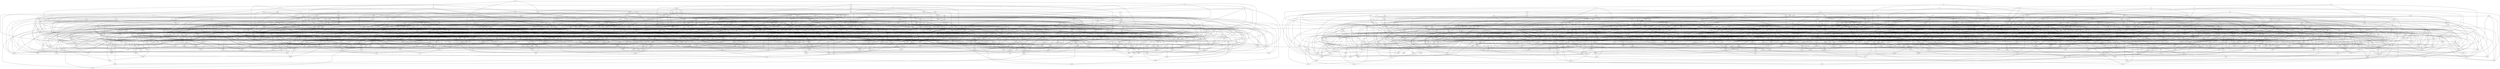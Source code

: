 graph G {
    0 -- 1
    0 -- 2
    3 -- 4
    5 -- 6
    5 -- 7
    5 -- 8
    5 -- 9
    10 -- 11
    10 -- 12
    10 -- 13
    14 -- 15
    14 -- 16
    14 -- 17
    18 -- 19
    18 -- 20
    18 -- 21
    22 -- 23
    11 -- 24
    11 -- 25
    26 -- 27
    26 -- 28
    26 -- 29
    30 -- 31
    30 -- 32
    30 -- 33
    30 -- 34
    35 -- 36
    37 -- 38
    37 -- 39
    37 -- 40
    41 -- 42
    43 -- 44
    43 -- 45
    43 -- 46
    43 -- 47
    43 -- 48
    49 -- 50
    49 -- 51
    49 -- 52
    53 -- 54
    53 -- 55
    53 -- 56
    57 -- 58
    57 -- 59
    57 -- 60
    61 -- 62
    61 -- 63
    64 -- 65
    64 -- 66
    64 -- 67
    64 -- 68
    64 -- 69
    64 -- 70
    71 -- 72
    71 -- 73
    71 -- 74
    75 -- 76
    75 -- 77
    78 -- 79
    78 -- 80
    78 -- 81
    78 -- 82
    83 -- 84
    83 -- 85
    83 -- 86
    87 -- 88
    87 -- 89
    87 -- 90
    40 -- 91
    19 -- 40
    40 -- 92
    93 -- 94
    93 -- 95
    93 -- 96
    97 -- 98
    99 -- 100
    101 -- 102
    101 -- 103
    58 -- 101
    101 -- 104
    101 -- 105
    101 -- 106
    101 -- 107
    108 -- 109
    108 -- 110
    108 -- 111
    108 -- 112
    113 -- 114
    113 -- 115
    113 -- 116
    113 -- 117
    113 -- 118
    0 -- 113
    119 -- 120
    119 -- 121
    119 -- 122
    119 -- 123
    124 -- 125
    20 -- 39
    20 -- 126
    127 -- 128
    111 -- 129
    130 -- 131
    130 -- 132
    130 -- 133
    134 -- 135
    134 -- 136
    134 -- 137
    138 -- 139
    138 -- 140
    141 -- 142
    141 -- 143
    141 -- 144
    141 -- 145
    141 -- 146
    110 -- 147
    110 -- 148
    110 -- 149
    110 -- 150
    110 -- 151
    110 -- 152
    110 -- 153
    154 -- 155
    154 -- 156
    157 -- 158
    157 -- 159
    157 -- 160
    161 -- 162
    161 -- 163
    164 -- 165
    164 -- 166
    167 -- 168
    167 -- 169
    170 -- 171
    170 -- 172
    170 -- 173
    65 -- 174
    174 -- 175
    174 -- 176
    177 -- 178
    177 -- 179
    177 -- 180
    181 -- 182
    181 -- 183
    184 -- 185
    184 -- 186
    184 -- 187
    184 -- 188
    184 -- 189
    190 -- 191
    190 -- 192
    190 -- 193
    190 -- 194
    116 -- 195
    195 -- 196
    25 -- 195
    45 -- 195
    195 -- 197
    198 -- 199
    198 -- 200
    198 -- 201
    198 -- 202
    198 -- 203
    204 -- 205
    204 -- 206
    180 -- 204
    105 -- 207
    208 -- 209
    208 -- 210
    208 -- 211
    38 -- 212
    212 -- 213
    212 -- 214
    212 -- 215
    216 -- 217
    216 -- 218
    216 -- 219
    220 -- 221
    220 -- 222
    223 -- 224
    223 -- 225
    223 -- 226
    223 -- 227
    131 -- 228
    228 -- 229
    230 -- 231
    230 -- 232
    230 -- 233
    230 -- 234
    235 -- 236
    19 -- 235
    235 -- 237
    235 -- 238
    239 -- 240
    239 -- 241
    239 -- 242
    239 -- 243
    244 -- 245
    27 -- 246
    20 -- 27
    27 -- 247
    27 -- 248
    249 -- 250
    249 -- 251
    249 -- 252
    249 -- 253
    21 -- 254
    254 -- 255
    254 -- 256
    254 -- 257
    258 -- 259
    260 -- 261
    260 -- 262
    263 -- 264
    225 -- 263
    263 -- 265
    266 -- 267
    268 -- 269
    268 -- 270
    268 -- 271
    268 -- 272
    273 -- 274
    275 -- 276
    275 -- 277
    275 -- 278
    130 -- 279
    279 -- 280
    49 -- 279
    279 -- 281
    110 -- 279
    282 -- 283
    282 -- 284
    160 -- 282
    272 -- 285
    57 -- 272
    286 -- 287
    286 -- 288
    286 -- 289
    290 -- 291
    290 -- 292
    290 -- 293
    290 -- 294
    180 -- 295
    296 -- 297
    80 -- 296
    298 -- 299
    298 -- 300
    215 -- 301
    301 -- 302
    303 -- 304
    303 -- 305
    105 -- 303
    303 -- 306
    307 -- 308
    186 -- 307
    73 -- 309
    309 -- 310
    309 -- 311
    205 -- 309
    312 -- 313
    312 -- 314
    312 -- 315
    312 -- 316
    317 -- 318
    317 -- 319
    317 -- 320
    321 -- 322
    321 -- 323
    321 -- 324
    23 -- 325
    29 -- 325
    325 -- 326
    325 -- 327
    328 -- 329
    240 -- 328
    328 -- 330
    328 -- 331
    234 -- 332
    332 -- 333
    332 -- 334
    332 -- 335
    163 -- 336
    336 -- 337
    208 -- 336
    338 -- 339
    27 -- 338
    338 -- 340
    338 -- 341
    342 -- 343
    342 -- 344
    342 -- 345
    342 -- 346
    79 -- 347
    347 -- 348
    347 -- 349
    347 -- 350
    351 -- 352
    172 -- 351
    353 -- 354
    353 -- 355
    356 -- 357
    356 -- 358
    356 -- 359
    356 -- 360
    187 -- 361
    187 -- 362
    363 -- 364
    242 -- 363
    365 -- 366
    326 -- 367
    326 -- 368
    326 -- 369
    326 -- 370
    326 -- 371
    218 -- 372
    372 -- 373
    372 -- 374
    372 -- 375
    376 -- 377
    376 -- 378
    379 -- 380
    379 -- 381
    379 -- 382
    383 -- 384
    0 -- 383
    383 -- 385
    386 -- 387
    267 -- 386
    1 -- 388
    388 -- 389
    173 -- 390
    390 -- 391
    390 -- 392
    393 -- 394
    393 -- 395
    396 -- 397
    396 -- 398
    396 -- 399
    72 -- 400
    72 -- 401
    72 -- 402
    399 -- 403
    403 -- 404
    403 -- 405
    406 -- 407
    408 -- 409
    408 -- 410
    408 -- 411
    408 -- 412
    26 -- 413
    413 -- 414
    401 -- 413
    415 -- 416
    415 -- 417
    415 -- 418
    415 -- 419
    420 -- 421
    420 -- 422
    423 -- 424
    425 -- 426
    425 -- 427
    351 -- 428
    428 -- 429
    428 -- 430
    428 -- 431
    138 -- 428
    116 -- 432
    385 -- 433
    424 -- 434
    434 -- 435
    396 -- 434
    434 -- 436
    164 -- 434
    437 -- 438
    437 -- 439
    437 -- 440
    437 -- 441
    236 -- 442
    23 -- 442
    368 -- 443
    444 -- 445
    362 -- 446
    447 -- 448
    447 -- 449
    32 -- 447
    252 -- 447
    360 -- 450
    23 -- 360
    360 -- 451
    452 -- 453
    452 -- 454
    162 -- 452
    452 -- 455
    152 -- 456
    456 -- 457
    456 -- 458
    456 -- 459
    456 -- 460
    456 -- 461
    270 -- 462
    463 -- 464
    463 -- 465
    286 -- 463
    87 -- 463
    463 -- 466
    463 -- 467
    465 -- 468
    465 -- 469
    465 -- 470
    294 -- 471
    471 -- 472
    471 -- 473
    471 -- 474
    475 -- 476
    477 -- 478
    479 -- 480
    60 -- 479
    479 -- 481
    482 -- 483
    484 -- 485
    484 -- 486
    484 -- 487
    484 -- 488
    39 -- 489
    489 -- 490
    125 -- 489
    491 -- 492
    491 -- 493
    491 -- 494
    145 -- 491
    491 -- 495
    496 -- 497
    191 -- 496
    496 -- 498
    496 -- 499
    440 -- 500
    440 -- 501
    440 -- 502
    503 -- 504
    503 -- 505
    483 -- 503
    503 -- 506
    36 -- 507
    291 -- 507
    507 -- 508
    509 -- 510
    165 -- 509
    473 -- 509
    509 -- 511
    304 -- 509
    512 -- 513
    512 -- 514
    512 -- 515
    512 -- 516
    517 -- 518
    517 -- 519
    517 -- 520
    517 -- 521
    11 -- 522
    522 -- 523
    524 -- 525
    524 -- 526
    524 -- 527
    528 -- 529
    528 -- 530
    382 -- 528
    528 -- 531
    229 -- 532
    532 -- 533
    62 -- 532
    532 -- 534
    12 -- 535
    459 -- 536
    536 -- 537
    536 -- 538
    371 -- 539
    170 -- 539
    539 -- 540
    539 -- 541
    542 -- 543
    542 -- 544
    126 -- 545
    546 -- 547
    357 -- 366
    357 -- 412
    357 -- 548
    549 -- 550
    157 -- 549
    549 -- 551
    549 -- 552
    553 -- 554
    553 -- 555
    553 -- 556
    327 -- 557
    557 -- 558
    557 -- 559
    126 -- 557
    219 -- 560
    389 -- 561
    395 -- 562
    298 -- 563
    563 -- 564
    293 -- 563
    146 -- 563
    565 -- 566
    565 -- 567
    162 -- 565
    568 -- 569
    568 -- 570
    92 -- 568
    344 -- 568
    394 -- 571
    571 -- 572
    314 -- 571
    571 -- 573
    574 -- 575
    469 -- 574
    574 -- 576
    574 -- 577
    367 -- 402
    402 -- 578
    402 -- 579
    457 -- 470
    457 -- 580
    148 -- 581
    324 -- 581
    581 -- 582
    583 -- 584
    362 -- 583
    585 -- 586
    495 -- 587
    75 -- 588
    588 -- 589
    264 -- 588
    217 -- 588
    285 -- 588
    590 -- 591
    207 -- 590
    122 -- 590
    592 -- 593
    594 -- 595
    540 -- 594
    310 -- 594
    127 -- 594
    594 -- 596
    194 -- 597
    597 -- 598
    427 -- 597
    597 -- 599
    467 -- 600
    458 -- 467
    467 -- 493
    467 -- 601
    602 -- 603
    358 -- 604
    604 -- 605
    426 -- 606
    606 -- 607
    126 -- 608
    608 -- 609
    381 -- 608
    610 -- 611
    444 -- 610
    449 -- 610
    610 -- 612
    79 -- 613
    79 -- 614
    299 -- 422
    299 -- 615
    122 -- 616
    217 -- 616
    159 -- 426
    46 -- 617
    617 -- 618
    617 -- 619
    421 -- 617
    617 -- 620
    621 -- 622
    621 -- 623
    621 -- 624
    621 -- 625
    19 -- 626
    615 -- 627
    627 -- 628
    627 -- 629
    398 -- 630
    398 -- 631
    398 -- 459
    189 -- 398
    632 -- 633
    543 -- 634
    12 -- 635
    635 -- 636
    635 -- 637
    635 -- 638
    639 -- 640
    639 -- 641
    639 -- 642
    639 -- 643
    639 -- 644
    266 -- 645
    623 -- 645
    645 -- 646
    645 -- 647
    648 -- 649
    581 -- 648
    648 -- 650
    131 -- 575
    575 -- 651
    652 -- 653
    435 -- 652
    289 -- 652
    90 -- 652
    652 -- 654
    655 -- 656
    655 -- 657
    7 -- 655
    655 -- 658
    655 -- 659
    660 -- 661
    660 -- 662
    663 -- 664
    663 -- 665
    33 -- 663
    663 -- 666
    663 -- 667
    668 -- 669
    668 -- 670
    671 -- 672
    483 -- 673
    673 -- 674
    576 -- 675
    675 -- 676
    675 -- 677
    675 -- 678
    679 -- 680
    681 -- 682
    244 -- 683
    683 -- 684
    150 -- 683
    224 -- 683
    448 -- 685
    685 -- 686
    256 -- 685
    551 -- 611
    86 -- 611
    687 -- 688
    687 -- 689
    687 -- 690
    300 -- 687
    691 -- 692
    246 -- 691
    693 -- 694
    693 -- 695
    693 -- 696
    54 -- 693
    697 -- 698
    697 -- 699
    697 -- 700
    697 -- 701
    697 -- 702
    276 -- 703
    276 -- 704
    65 -- 705
    706 -- 707
    708 -- 709
    544 -- 708
    708 -- 710
    502 -- 708
    166 -- 711
    711 -- 712
    659 -- 713
    193 -- 714
    193 -- 715
    643 -- 716
    643 -- 717
    643 -- 718
    126 -- 719
    139 -- 719
    334 -- 720
    299 -- 720
    720 -- 721
    48 -- 720
    720 -- 722
    723 -- 724
    723 -- 725
    532 -- 723
    88 -- 723
    726 -- 727
    426 -- 726
    253 -- 726
    726 -- 728
    546 -- 650
    650 -- 729
    109 -- 730
    97 -- 109
    109 -- 731
    586 -- 732
    733 -- 734
    692 -- 733
    343 -- 735
    22 -- 343
    343 -- 499
    343 -- 518
    58 -- 243
    58 -- 736
    58 -- 737
    738 -- 739
    399 -- 740
    424 -- 741
    364 -- 742
    743 -- 744
    743 -- 745
    746 -- 747
    746 -- 748
    746 -- 749
    257 -- 746
    746 -- 750
    354 -- 746
    368 -- 746
    751 -- 752
    751 -- 753
    751 -- 754
    417 -- 751
    751 -- 755
    756 -- 757
    756 -- 758
    756 -- 759
    756 -- 760
    624 -- 761
    354 -- 762
    378 -- 762
    762 -- 763
    762 -- 764
    765 -- 766
    765 -- 767
    765 -- 768
    765 -- 769
    770 -- 771
    63 -- 770
    754 -- 772
    772 -- 773
    495 -- 772
    774 -- 775
    353 -- 774
    774 -- 776
    777 -- 778
    777 -- 779
    629 -- 777
    404 -- 780
    781 -- 782
    658 -- 781
    544 -- 781
    572 -- 781
    641 -- 783
    783 -- 784
    783 -- 785
    783 -- 786
    218 -- 787
    38 -- 788
    180 -- 788
    788 -- 789
    633 -- 788
    149 -- 620
    718 -- 720
    333 -- 718
    718 -- 790
    391 -- 680
    391 -- 791
    755 -- 792
    271 -- 792
    793 -- 794
    649 -- 795
    796 -- 797
    47 -- 796
    796 -- 798
    796 -- 799
    3 -- 800
    736 -- 801
    419 -- 793
    419 -- 561
    100 -- 419
    419 -- 752
    399 -- 794
    802 -- 803
    773 -- 802
    802 -- 804
    802 -- 805
    806 -- 807
    446 -- 806
    806 -- 808
    688 -- 806
    734 -- 809
    789 -- 809
    380 -- 809
    809 -- 810
    811 -- 812
    283 -- 811
    449 -- 811
    201 -- 811
    291 -- 813
    291 -- 814
    815 -- 816
    728 -- 815
    815 -- 817
    733 -- 815
    374 -- 797
    374 -- 818
    374 -- 805
    374 -- 819
    820 -- 821
    820 -- 822
    160 -- 823
    823 -- 824
    823 -- 825
    9 -- 823
    584 -- 826
    827 -- 828
    520 -- 827
    236 -- 827
    554 -- 829
    829 -- 830
    829 -- 831
    631 -- 676
    169 -- 631
    832 -- 833
    832 -- 834
    832 -- 835
    95 -- 669
    669 -- 836
    455 -- 837
    837 -- 838
    837 -- 839
    90 -- 840
    841 -- 842
    841 -- 843
    42 -- 841
    841 -- 844
    841 -- 845
    313 -- 846
    313 -- 425
    301 -- 847
    847 -- 848
    847 -- 849
    850 -- 851
    407 -- 850
    850 -- 852
    243 -- 584
    421 -- 853
    281 -- 421
    854 -- 855
    147 -- 854
    854 -- 856
    715 -- 857
    715 -- 858
    127 -- 715
    715 -- 859
    518 -- 860
    462 -- 861
    861 -- 862
    677 -- 861
    861 -- 863
    248 -- 864
    680 -- 864
    862 -- 865
    838 -- 865
    494 -- 865
    865 -- 866
    580 -- 867
    576 -- 867
    225 -- 867
    867 -- 868
    869 -- 870
    869 -- 871
    869 -- 872
    469 -- 869
    55 -- 873
    874 -- 875
    395 -- 874
    193 -- 876
    876 -- 877
    521 -- 876
    827 -- 876
    242 -- 878
    801 -- 878
    803 -- 878
    148 -- 878
    111 -- 879
    879 -- 880
    854 -- 879
    381 -- 702
    502 -- 881
    810 -- 881
    320 -- 882
    320 -- 562
    883 -- 884
    875 -- 883
    883 -- 885
    313 -- 886
    221 -- 886
    886 -- 887
    149 -- 505
    505 -- 888
    690 -- 889
    889 -- 890
    100 -- 567
    107 -- 891
    107 -- 274
    107 -- 642
    477 -- 490
    490 -- 882
    892 -- 893
    892 -- 894
    84 -- 892
    173 -- 895
    895 -- 896
    586 -- 895
    543 -- 897
    898 -- 899
    761 -- 900
    900 -- 901
    900 -- 902
    903 -- 904
    769 -- 903
    400 -- 903
    286 -- 905
    269 -- 905
    905 -- 906
    460 -- 905
    444 -- 907
    908 -- 909
    908 -- 910
    478 -- 908
    908 -- 911
    908 -- 912
    625 -- 913
    782 -- 913
    395 -- 913
    620 -- 914
    49 -- 914
    511 -- 914
    218 -- 914
    807 -- 915
    807 -- 916
    743 -- 807
    779 -- 807
    870 -- 917
    10 -- 917
    50 -- 917
    918 -- 919
    501 -- 918
    65 -- 920
    920 -- 921
    920 -- 922
    172 -- 409
    390 -- 409
    409 -- 923
    409 -- 851
    585 -- 924
    897 -- 924
    925 -- 926
    74 -- 925
    16 -- 901
    33 -- 927
    33 -- 829
    33 -- 202
    33 -- 670
    928 -- 929
    577 -- 928
    510 -- 928
    103 -- 928
    48 -- 458
    244 -- 930
    930 -- 931
    280 -- 930
    932 -- 933
    72 -- 932
    932 -- 934
    431 -- 932
    935 -- 936
    935 -- 937
    389 -- 935
    403 -- 935
    51 -- 938
    938 -- 939
    938 -- 940
    280 -- 938
    61 -- 941
    941 -- 942
    169 -- 941
    584 -- 941
    943 -- 944
    52 -- 943
    943 -- 945
    323 -- 943
    373 -- 946
    246 -- 257
    947 -- 948
    947 -- 949
    401 -- 950
    846 -- 950
    950 -- 951
    950 -- 952
    421 -- 805
    561 -- 805
    400 -- 659
    414 -- 442
    359 -- 414
    202 -- 414
    724 -- 758
    758 -- 898
    485 -- 953
    454 -- 485
    485 -- 954
    410 -- 877
    394 -- 410
    410 -- 608
    366 -- 596
    179 -- 596
    596 -- 740
    955 -- 956
    102 -- 955
    538 -- 955
    955 -- 957
    207 -- 305
    305 -- 784
    305 -- 522
    305 -- 566
    102 -- 305
    628 -- 862
    958 -- 959
    99 -- 960
    946 -- 960
    285 -- 960
    60 -- 960
    961 -- 962
    270 -- 961
    384 -- 961
    404 -- 961
    477 -- 764
    22 -- 764
    764 -- 963
    194 -- 662
    791 -- 964
    607 -- 791
    964 -- 965
    15 -- 965
    965 -- 966
    83 -- 965
    8 -- 965
    354 -- 967
    962 -- 968
    840 -- 962
    575 -- 962
    813 -- 969
    397 -- 970
    397 -- 971
    397 -- 784
    82 -- 397
    174 -- 397
    477 -- 972
    972 -- 973
    625 -- 972
    367 -- 497
    497 -- 634
    497 -- 974
    529 -- 975
    529 -- 860
    529 -- 976
    810 -- 977
    406 -- 977
    977 -- 978
    664 -- 977
    541 -- 977
    489 -- 977
    979 -- 980
    572 -- 979
    981 -- 982
    981 -- 983
    602 -- 981
    640 -- 898
    405 -- 729
    405 -- 954
    632 -- 984
    392 -- 984
    984 -- 985
    852 -- 984
    407 -- 984
    672 -- 889
    180 -- 986
    604 -- 986
    256 -- 986
    986 -- 987
    926 -- 988
    661 -- 926
    901 -- 989
    927 -- 989
    502 -- 989
    208 -- 990
    673 -- 990
    300 -- 990
    229 -- 990
    67 -- 991
    67 -- 166
    237 -- 429
    237 -- 319
    540 -- 992
    253 -- 540
    605 -- 993
    513 -- 994
    739 -- 994
    129 -- 526
    200 -- 995
    92 -- 995
    701 -- 995
    654 -- 722
    654 -- 996
    654 -- 868
    842 -- 997
    160 -- 998
    592 -- 998
    926 -- 998
    998 -- 999
    898 -- 1000
    98 -- 1000
    261 -- 1000
    348 -- 1000
    416 -- 1000
    638 -- 799
    799 -- 1001
    218 -- 799
    799 -- 1002
    967 -- 1003
    134 -- 1003
    1003 -- 1004
    781 -- 1003
    13 -- 567
    310 -- 800
    310 -- 1005
    9 -- 266
    9 -- 376
    42 -- 1006
    274 -- 1006
    593 -- 607
    515 -- 814
    814 -- 1007
    778 -- 814
    297 -- 1008
    627 -- 1008
    872 -- 1008
    1008 -- 1009
    82 -- 1008
    1010 -- 1011
    71 -- 1010
    138 -- 1010
    882 -- 1010
    60 -- 921
    60 -- 1012
    260 -- 1013
    77 -- 1013
    899 -- 1013
    752 -- 1013
    890 -- 1014
    283 -- 529
    283 -- 552
    283 -- 695
    392 -- 551
    175 -- 797
    175 -- 259
    1015 -- 1016
    680 -- 1015
    626 -- 1015
    158 -- 1017
    1017 -- 1018
    1017 -- 1019
    595 -- 1020
    554 -- 1020
    1020 -- 1021
    331 -- 1022
    248 -- 851
    851 -- 1023
    329 -- 1024
    225 -- 1024
    853 -- 1024
    468 -- 1024
    654 -- 1024
    1025 -- 1026
    1025 -- 1027
    600 -- 1025
    333 -- 1025
    1028 -- 1029
    1004 -- 1028
    93 -- 1028
    1030 -- 1031
    275 -- 1030
    1030 -- 1032
    913 -- 1030
    431 -- 1030
    1033 -- 1034
    212 -- 1033
    925 -- 1033
    163 -- 1035
    1014 -- 1035
    1036 -- 1037
    1036 -- 1038
    167 -- 1036
    95 -- 633
    213 -- 426
    213 -- 918
    1039 -- 1040
    1036 -- 1039
    1039 -- 1041
    12 -- 1039
    559 -- 975
    559 -- 662
    603 -- 923
    670 -- 923
    80 -- 890
    1042 -- 1043
    683 -- 1042
    45 -- 1042
    627 -- 1042
    319 -- 578
    284 -- 1044
    504 -- 1045
    259 -- 1045
    348 -- 1045
    511 -- 533
    511 -- 1046
    271 -- 929
    142 -- 232
    232 -- 270
    539 -- 1047
    406 -- 1047
    903 -- 1047
    206 -- 1047
    187 -- 188
    188 -- 620
    188 -- 1048
    602 -- 1049
    979 -- 1049
    314 -- 1049
    1049 -- 1050
    1049 -- 1051
    761 -- 1049
    1052 -- 1053
    1052 -- 1054
    1052 -- 1055
    1052 -- 1056
    1057 -- 1058
    771 -- 1057
    308 -- 724
    29 -- 450
    450 -- 585
    1059 -- 1060
    248 -- 1059
    318 -- 1059
    1 -- 1046
    931 -- 1046
    1046 -- 1053
    382 -- 1061
    123 -- 416
    388 -- 416
    205 -- 1062
    1062 -- 1063
    1064 -- 1065
    713 -- 1064
    54 -- 1064
    779 -- 906
    1066 -- 1067
    996 -- 1066
    600 -- 1066
    150 -- 736
    617 -- 1068
    589 -- 1068
    1068 -- 1069
    219 -- 1068
    399 -- 1068
    578 -- 732
    220 -- 1070
    1070 -- 1071
    1070 -- 1072
    96 -- 1070
    1070 -- 1073
    882 -- 1070
    272 -- 1074
    209 -- 1074
    671 -- 1074
    1074 -- 1075
    630 -- 1076
    838 -- 1076
    1076 -- 1077
    1076 -- 1078
    1079 -- 1080
    1069 -- 1079
    1081 -- 1082
    389 -- 1081
    60 -- 1081
    904 -- 1083
    904 -- 1084
    904 -- 1085
    904 -- 907
    904 -- 1086
    155 -- 598
    441 -- 598
    598 -- 1087
    829 -- 1088
    1071 -- 1088
    206 -- 1088
    1088 -- 1089
    214 -- 666
    438 -- 666
    393 -- 750
    750 -- 902
    750 -- 1090
    750 -- 1091
    288 -- 1092
    335 -- 1092
    1092 -- 1093
    1092 -- 1094
    488 -- 1092
    1092 -- 1095
    1092 -- 1096
    205 -- 448
    1079 -- 1097
    148 -- 1097
    1054 -- 1056
    1056 -- 1098
    1096 -- 1099
    1096 -- 1100
    357 -- 1101
    498 -- 1101
    1101 -- 1102
    136 -- 1101
    763 -- 846
    500 -- 692
    500 -- 875
    500 -- 1103
    500 -- 558
    176 -- 1100
    176 -- 845
    529 -- 1104
    1104 -- 1105
    177 -- 1104
    6 -- 1106
    1107 -- 1108
    769 -- 1107
    1044 -- 1107
    1109 -- 1110
    1109 -- 1111
    316 -- 1109
    1109 -- 1112
    1113 -- 1114
    766 -- 1113
    83 -- 203
    203 -- 874
    222 -- 1018
    337 -- 1115
    337 -- 717
    337 -- 1116
    840 -- 937
    241 -- 937
    937 -- 1117
    21 -- 1118
    816 -- 1118
    283 -- 1118
    135 -- 1118
    1088 -- 1118
    257 -- 346
    85 -- 346
    140 -- 346
    346 -- 1062
    988 -- 1071
    691 -- 1071
    735 -- 1119
    887 -- 1119
    1119 -- 1120
    896 -- 934
    934 -- 1121
    655 -- 934
    311 -- 934
    883 -- 1122
    171 -- 1122
    266 -- 431
    384 -- 534
    640 -- 954
    526 -- 1123
    741 -- 1123
    1123 -- 1124
    1123 -- 1125
    963 -- 1126
    1126 -- 1127
    543 -- 1126
    248 -- 1126
    780 -- 1048
    942 -- 1048
    217 -- 1048
    140 -- 585
    140 -- 768
    1128 -- 1129
    678 -- 1128
    1128 -- 1130
    1131 -- 1132
    1131 -- 1133
    430 -- 1131
    1131 -- 1134
    145 -- 1135
    145 -- 373
    183 -- 670
    58 -- 1136
    591 -- 1136
    1136 -- 1137
    143 -- 1136
    835 -- 1137
    948 -- 1138
    139 -- 1138
    1138 -- 1139
    267 -- 1140
    22 -- 1140
    899 -- 1141
    364 -- 1141
    1093 -- 1141
    1141 -- 1142
    470 -- 1143
    84 -- 1016
    92 -- 1144
    181 -- 1144
    1108 -- 1144
    739 -- 1145
    579 -- 1146
    438 -- 1146
    96 -- 1146
    1119 -- 1146
    1146 -- 1147
    462 -- 487
    487 -- 814
    487 -- 688
    482 -- 953
    1148 -- 1149
    495 -- 1148
    89 -- 1148
    308 -- 1150
    1150 -- 1151
    375 -- 1150
    1150 -- 1152
    104 -- 1150
    217 -- 1150
    200 -- 1153
    1153 -- 1154
    154 -- 933
    619 -- 1155
    446 -- 1155
    432 -- 1155
    1155 -- 1156
    224 -- 1155
    506 -- 706
    506 -- 1038
    506 -- 1157
    506 -- 616
    270 -- 1145
    270 -- 797
    582 -- 803
    582 -- 1158
    530 -- 622
    530 -- 1159
    530 -- 719
    530 -- 569
    250 -- 978
    250 -- 605
    250 -- 544
    250 -- 1160
    1161 -- 1162
    778 -- 1161
    1161 -- 1163
    838 -- 1164
    741 -- 1164
    842 -- 1164
    937 -- 1164
    264 -- 1117
    836 -- 1165
    37 -- 1165
    1029 -- 1165
    379 -- 1165
    178 -- 1127
    921 -- 1166
    188 -- 911
    399 -- 911
    42 -- 911
    911 -- 1167
    1124 -- 1168
    1168 -- 1169
    1151 -- 1168
    1168 -- 1170
    139 -- 647
    139 -- 366
    139 -- 1171
    976 -- 1172
    1009 -- 1173
    524 -- 1009
    1009 -- 1174
    910 -- 1009
    51 -- 1175
    201 -- 1176
    201 -- 1177
    335 -- 871
    871 -- 1100
    202 -- 1105
    656 -- 1105
    896 -- 1105
    1099 -- 1178
    203 -- 1179
    53 -- 1179
    402 -- 1179
    1179 -- 1180
    258 -- 1181
    560 -- 1181
    486 -- 820
    475 -- 486
    486 -- 1182
    703 -- 1183
    983 -- 1183
    982 -- 1183
    441 -- 1183
    1172 -- 1183
    758 -- 1184
    524 -- 1184
    1082 -- 1184
    936 -- 1185
    207 -- 483
    516 -- 770
    296 -- 516
    52 -- 516
    516 -- 1186
    516 -- 1187
    1188 -- 1189
    1188 -- 1190
    1188 -- 1191
    91 -- 1188
    1188 -- 1192
    196 -- 1193
    969 -- 1193
    227 -- 1193
    164 -- 1193
    763 -- 1194
    444 -- 1194
    1016 -- 1194
    554 -- 727
    633 -- 1085
    181 -- 1085
    498 -- 993
    993 -- 1132
    642 -- 651
    538 -- 642
    252 -- 1112
    252 -- 255
    702 -- 1195
    668 -- 1195
    1195 -- 1196
    1122 -- 1197
    1197 -- 1198
    1197 -- 1199
    1196 -- 1200
    501 -- 1196
    919 -- 1196
    937 -- 1201
    228 -- 1201
    458 -- 1201
    832 -- 1201
    75 -- 1201
    1201 -- 1202
    206 -- 893
    206 -- 681
    580 -- 1203
    534 -- 1203
    473 -- 1203
    537 -- 1203
    385 -- 754
    385 -- 820
    132 -- 385
    759 -- 1204
    1204 -- 1205
    99 -- 1204
    386 -- 812
    4 -- 812
    233 -- 1206
    1206 -- 1207
    296 -- 1206
    922 -- 1206
    813 -- 1206
    361 -- 1182
    1098 -- 1133
    302 -- 1133
    682 -- 1133
    695 -- 1133
    747 -- 1133
    96 -- 1208
    253 -- 1208
    542 -- 1208
    782 -- 1208
    1197 -- 1209
    1209 -- 1210
    873 -- 1209
    95 -- 1209
    56 -- 1211
    1004 -- 1211
    1211 -- 1212
    824 -- 1211
    237 -- 1211
    556 -- 1065
    238 -- 1065
    478 -- 1065
    595 -- 1210
    278 -- 1210
    185 -- 1213
    185 -- 899
    411 -- 1073
    692 -- 1073
    205 -- 1073
    569 -- 1214
    569 -- 789
    569 -- 1215
    277 -- 1216
    277 -- 430
    329 -- 1185
    1217 -- 1218
    775 -- 1217
    923 -- 1217
    214 -- 1217
    191 -- 747
    248 -- 747
    1219 -- 1220
    307 -- 1219
    1014 -- 1219
    1130 -- 1219
    446 -- 1219
    129 -- 455
    238 -- 763
    238 -- 1221
    238 -- 919
    558 -- 1103
    377 -- 502
    1154 -- 1191
    881 -- 1191
    507 -- 1037
    384 -- 1037
    1013 -- 1037
    896 -- 1222
    1222 -- 1223
    881 -- 1222
    310 -- 1222
    721 -- 1175
    721 -- 916
    1043 -- 1224
    1041 -- 1224
    331 -- 1224
    1224 -- 1225
    1116 -- 1224
    160 -- 728
    436 -- 1161
    436 -- 729
    436 -- 1206
    1226 -- 1227
    1226 -- 1228
    1139 -- 1229
    246 -- 1229
    291 -- 1230
    737 -- 1230
    288 -- 1230
    940 -- 1230
    1178 -- 1231
    1232 -- 1233
    714 -- 1232
    402 -- 1232
    893 -- 1232
    1232 -- 1234
    54 -- 1232
    297 -- 388
    297 -- 454
    1235 -- 1236
    695 -- 1235
    28 -- 1235
    902 -- 1235
    974 -- 1108
    380 -- 1108
    909 -- 936
    1237 -- 1238
    689 -- 1237
    514 -- 1058
    955 -- 1058
    1058 -- 1239
    228 -- 1058
    1058 -- 1240
    245 -- 717
    63 -- 245
    1241 -- 1242
    936 -- 1241
    1026 -- 1241
    58 -- 1241
    204 -- 1243
    1243 -- 1244
    645 -- 1243
    808 -- 953
    808 -- 929
    288 -- 808
    1018 -- 1245
    1245 -- 1246
    816 -- 1247
    277 -- 816
    50 -- 373
    50 -- 151
    439 -- 1248
    341 -- 1248
    183 -- 1249
    445 -- 1249
    894 -- 1249
    183 -- 572
    183 -- 1246
    1006 -- 1250
    1250 -- 1251
    838 -- 1250
    185 -- 1250
    129 -- 1250
    457 -- 1250
    255 -- 964
    178 -- 964
    165 -- 786
    779 -- 786
    786 -- 1252
    91 -- 1253
    849 -- 1253
    696 -- 1253
    1200 -- 1253
    289 -- 525
    276 -- 1254
    732 -- 1254
    179 -- 1254
    1015 -- 1254
    1114 -- 1254
    1255 -- 1256
    365 -- 1255
    381 -- 1255
    1059 -- 1255
    948 -- 1257
    885 -- 1258
    439 -- 1258
    38 -- 1258
    1228 -- 1258
    387 -- 633
    1259 -- 1260
    1259 -- 1261
    318 -- 1259
    515 -- 1252
    458 -- 515
    231 -- 523
    330 -- 523
    44 -- 523
    1005 -- 1248
    1262 -- 1263
    54 -- 1262
    1139 -- 1262
    669 -- 1262
    940 -- 1264
    13 -- 1265
    1001 -- 1265
    1079 -- 1265
    721 -- 1265
    187 -- 1266
    741 -- 1266
    730 -- 1266
    1266 -- 1267
    862 -- 939
    939 -- 1268
    871 -- 939
    1269 -- 1270
    476 -- 1269
    546 -- 1269
    156 -- 395
    450 -- 1271
    593 -- 1271
    887 -- 1271
    1112 -- 1271
    1060 -- 1214
    886 -- 1060
    697 -- 1060
    158 -- 1060
    761 -- 1272
    1227 -- 1272
    625 -- 1272
    202 -- 1272
    1063 -- 1272
    118 -- 576
    118 -- 777
    142 -- 705
    505 -- 1082
    1082 -- 1169
    1077 -- 1158
    1077 -- 1080
    712 -- 1077
    186 -- 1077
    96 -- 667
    125 -- 667
    667 -- 907
    997 -- 1273
    1273 -- 1274
    322 -- 1273
    1273 -- 1275
    1276 -- 1277
    930 -- 1276
    821 -- 1276
    587 -- 1276
    1278 -- 1279
    171 -- 789
    48 -- 131
    767 -- 1023
    63 -- 1274
    227 -- 1274
    77 -- 1274
    104 -- 711
    460 -- 866
    615 -- 866
    646 -- 1280
    445 -- 646
    318 -- 646
    644 -- 1281
    89 -- 644
    148 -- 349
    349 -- 785
    349 -- 513
    29 -- 1083
    1083 -- 1212
    400 -- 1083
    771 -- 1282
    879 -- 1282
    211 -- 1282
    968 -- 1282
    921 -- 1282
    459 -- 1282
    615 -- 1098
    1167 -- 1283
    91 -- 236
    701 -- 1153
    197 -- 289
    197 -- 1238
    197 -- 300
    432 -- 1284
    1130 -- 1137
    1033 -- 1285
    369 -- 1285
    1285 -- 1286
    902 -- 1285
    696 -- 1285
    656 -- 1287
    393 -- 1287
    135 -- 1287
    262 -- 308
    262 -- 535
    956 -- 1288
    179 -- 1289
    1234 -- 1289
    609 -- 1289
    406 -- 1289
    381 -- 1290
    859 -- 1290
    830 -- 1290
    1181 -- 1291
    36 -- 1291
    546 -- 1291
    213 -- 1236
    1292 -- 1293
    900 -- 1292
    1216 -- 1292
    864 -- 1292
    7 -- 1292
    541 -- 1229
    541 -- 634
    391 -- 1294
    766 -- 1294
    850 -- 1294
    519 -- 1294
    425 -- 1294
    1294 -- 1295
    196 -- 1149
    1092 -- 1296
    535 -- 1296
    1096 -- 1296
    772 -- 1296
    742 -- 1297
    793 -- 1298
    792 -- 1298
    1298 -- 1299
    168 -- 1298
    1300 -- 1301
    607 -- 1300
    392 -- 1300
    500 -- 1300
    1302 -- 1303
    1084 -- 1302
    1153 -- 1302
    544 -- 735
    571 -- 735
    412 -- 1304
    665 -- 1304
    1304 -- 1305
    679 -- 1304
    774 -- 1304
    1110 -- 1304
    2 -- 956
    2 -- 321
    2 -- 725
    547 -- 1125
    547 -- 1093
    897 -- 1306
    1306 -- 1307
    267 -- 1306
    155 -- 1306
    1086 -- 1308
    351 -- 1308
    624 -- 1308
    1308 -- 1309
    1308 -- 1310
    1176 -- 1311
    1176 -- 1305
    710 -- 1303
    710 -- 800
    710 -- 860
    710 -- 1061
    749 -- 1312
    1312 -- 1313
    63 -- 1314
    46 -- 1314
    423 -- 1314
    623 -- 1198
    1126 -- 1315
    127 -- 1315
    719 -- 1315
    124 -- 1315
    303 -- 1316
    323 -- 1316
    418 -- 1316
    1316 -- 1317
    1318 -- 1319
    169 -- 1318
    265 -- 1318
    132 -- 424
    35 -- 1320
    1124 -- 1320
    1012 -- 1320
    582 -- 1320
    1321 -- 1322
    1034 -- 1321
    1113 -- 1321
    864 -- 1321
    340 -- 443
    443 -- 830
    443 -- 849
    443 -- 983
    324 -- 565
    351 -- 1323
    1323 -- 1324
    1323 -- 1325
    53 -- 1323
    6 -- 1323
    1323 -- 1326
    839 -- 1327
    1231 -- 1327
    433 -- 1327
    121 -- 1327
    630 -- 1328
    994 -- 1328
    1270 -- 1328
    1178 -- 1328
    315 -- 877
    315 -- 764
    710 -- 1329
    947 -- 1329
    980 -- 1329
    55 -- 94
    55 -- 1234
    392 -- 1330
    952 -- 1330
    645 -- 1330
    933 -- 1330
    161 -- 1331
    117 -- 1331
    508 -- 1331
    189 -- 1331
    1166 -- 1332
    1157 -- 1332
    163 -- 1332
    1057 -- 1333
    1297 -- 1333
    956 -- 1333
    790 -- 1333
    1166 -- 1333
    29 -- 658
    575 -- 1334
    806 -- 1334
    899 -- 1334
    1303 -- 1309
    210 -- 1335
    705 -- 1335
    806 -- 1335
    593 -- 1336
    283 -- 1336
    1200 -- 1336
    215 -- 562
    418 -- 835
    418 -- 771
    418 -- 725
    418 -- 916
    970 -- 1284
    280 -- 970
    231 -- 243
    231 -- 300
    343 -- 1337
    1140 -- 1337
    831 -- 1337
    1127 -- 1337
    686 -- 902
    226 -- 1338
    745 -- 1338
    636 -- 1338
    577 -- 1338
    331 -- 1338
    743 -- 813
    759 -- 813
    1102 -- 1103
    573 -- 1102
    1089 -- 1102
    292 -- 1339
    1117 -- 1339
    737 -- 1339
    486 -- 1339
    520 -- 1340
    1340 -- 1341
    690 -- 1342
    25 -- 1342
    59 -- 1342
    468 -- 755
    464 -- 1270
    464 -- 673
    464 -- 1343
    664 -- 1062
    664 -- 1090
    807 -- 1344
    899 -- 1344
    1125 -- 1344
    525 -- 1344
    583 -- 1345
    753 -- 1345
    1157 -- 1345
    1264 -- 1345
    677 -- 1345
    256 -- 948
    256 -- 1200
    256 -- 659
    451 -- 1072
    451 -- 544
    451 -- 1346
    1091 -- 1347
    1028 -- 1347
    1347 -- 1348
    1138 -- 1347
    825 -- 1261
    738 -- 1349
    891 -- 1349
    261 -- 1349
    580 -- 915
    651 -- 915
    375 -- 1093
    66 -- 1093
    472 -- 631
    300 -- 472
    472 -- 1185
    1151 -- 1350
    111 -- 1350
    227 -- 1350
    233 -- 1350
    548 -- 958
    548 -- 1260
    544 -- 548
    875 -- 1221
    927 -- 1246
    607 -- 927
    66 -- 1145
    66 -- 210
    430 -- 1023
    304 -- 1351
    445 -- 1352
    1352 -- 1353
    704 -- 1352
    59 -- 1149
    547 -- 1354
    322 -- 1354
    1279 -- 1355
    995 -- 1355
    180 -- 1355
    251 -- 1355
    1305 -- 1355
    422 -- 1356
    975 -- 1357
    800 -- 1357
    1341 -- 1357
    973 -- 1357
    902 -- 1358
    1113 -- 1358
    365 -- 1358
    1190 -- 1358
    281 -- 1359
    265 -- 1359
    1205 -- 1359
    1299 -- 1359
    461 -- 1360
    24 -- 461
    656 -- 1361
    1160 -- 1361
    1061 -- 1361
    1258 -- 1361
    182 -- 1361
    630 -- 638
    638 -- 1162
    638 -- 1182
    135 -- 1353
    135 -- 311
    684 -- 826
    44 -- 1079
    1322 -- 1362
    682 -- 1362
    306 -- 1117
    306 -- 613
    306 -- 743
    1065 -- 1363
    1363 -- 1364
    681 -- 1363
    1279 -- 1363
    611 -- 1365
    812 -- 1365
    1325 -- 1365
    387 -- 1365
    352 -- 1365
    165 -- 242
    1019 -- 1044
    429 -- 1019
    1019 -- 1366
    1090 -- 1367
    1330 -- 1367
    317 -- 1367
    1172 -- 1367
    247 -- 1368
    1240 -- 1369
    522 -- 1369
    1369 -- 1370
    470 -- 1167
    260 -- 470
    826 -- 1220
    1240 -- 1371
    1371 -- 1372
    167 -- 1371
    705 -- 1371
    17 -- 604
    17 -- 828
    17 -- 386
    17 -- 1112
    17 -- 894
    211 -- 1373
    423 -- 1373
    1203 -- 1373
    35 -- 1373
    385 -- 1373
    939 -- 1373
    573 -- 1374
    240 -- 1375
    258 -- 1375
    336 -- 1375
    780 -- 1375
    966 -- 1229
    423 -- 1376
    52 -- 1376
    880 -- 1376
    1376 -- 1377
    1195 -- 1378
    873 -- 1378
    685 -- 1378
    902 -- 1378
    103 -- 839
    103 -- 482
    412 -- 1379
    1169 -- 1182
    82 -- 1169
    76 -- 1169
    600 -- 637
    547 -- 637
    527 -- 637
    1380 -- 1381
    682 -- 1380
    924 -- 1380
    1380 -- 1382
    740 -- 1171
    595 -- 1171
    302 -- 1171
    154 -- 1383
    1089 -- 1383
    51 -- 801
    366 -- 1384
    713 -- 1384
    1154 -- 1384
    952 -- 1384
    86 -- 768
    776 -- 1198
    1001 -- 1038
    88 -- 1001
    147 -- 514
    147 -- 163
    49 -- 1385
    739 -- 1385
    1351 -- 1385
    1385 -- 1386
    422 -- 1385
    1269 -- 1385
    565 -- 1385
    1256 -- 1387
    632 -- 1387
    202 -- 1387
    1279 -- 1387
    798 -- 946
    798 -- 1252
    668 -- 1227
    966 -- 1227
    612 -- 966
    612 -- 1362
    612 -- 1340
    612 -- 959
    727 -- 1388
    682 -- 1388
    1244 -- 1388
    74 -- 430
    74 -- 1132
    706 -- 1343
    629 -- 1343
    1343 -- 1354
    599 -- 1374
    688 -- 835
    18 -- 709
    709 -- 1114
    709 -- 1191
    709 -- 1172
    691 -- 1389
    1389 -- 1390
    401 -- 1389
    700 -- 1322
    626 -- 1322
    263 -- 1391
    909 -- 1391
    334 -- 1391
    433 -- 1391
    304 -- 872
    474 -- 843
    25 -- 474
    474 -- 1392
    474 -- 872
    474 -- 757
    478 -- 1393
    1394 -- 1395
    161 -- 1394
    462 -- 1394
    211 -- 1394
    1145 -- 1396
    475 -- 1396
    1170 -- 1396
    1016 -- 1397
    734 -- 1397
    1236 -- 1397
    1215 -- 1397
    988 -- 1398
    301 -- 1398
    1215 -- 1398
    266 -- 1398
    1165 -- 1399
    319 -- 1399
    1020 -- 1399
    1245 -- 1400
    764 -- 1400
    978 -- 1400
    529 -- 1400
    1225 -- 1238
    106 -- 1143
    106 -- 479
    106 -- 736
    1401 -- 1402
    499 -- 1401
    1401 -- 1403
    1393 -- 1401
    971 -- 1404
    69 -- 971
    684 -- 971
    698 -- 1405
    666 -- 1405
    156 -- 1405
    570 -- 1301
    570 -- 1223
    570 -- 767
    24 -- 1406
    89 -- 1406
    519 -- 573
    156 -- 519
    368 -- 519
    125 -- 824
    824 -- 852
    453 -- 1055
    453 -- 1230
    453 -- 1163
    419 -- 453
    453 -- 536
    567 -- 1407
    1148 -- 1407
    219 -- 1407
    1369 -- 1407
    144 -- 1408
    601 -- 1408
    677 -- 1408
    163 -- 1408
    1206 -- 1409
    1409 -- 1410
    1409 -- 1411
    1124 -- 1409
    1075 -- 1268
    787 -- 1075
    634 -- 1412
    1087 -- 1412
    340 -- 1412
    1226 -- 1412
    698 -- 1233
    7 -- 1233
    200 -- 1413
    562 -- 1413
    238 -- 1301
    924 -- 1301
    572 -- 1301
    1301 -- 1313
    702 -- 1091
    852 -- 1091
    362 -- 833
    730 -- 833
    833 -- 1240
    292 -- 1162
    292 -- 1414
    216 -- 292
    292 -- 1240
    209 -- 476
    209 -- 628
    1111 -- 1198
    924 -- 1111
    1111 -- 1309
    558 -- 1159
    1159 -- 1309
    1415 -- 1416
    681 -- 1415
    386 -- 1415
    1228 -- 1417
    1249 -- 1417
    1247 -- 1417
    1044 -- 1417
    1303 -- 1417
    531 -- 1417
    599 -- 1417
    795 -- 1152
    940 -- 1152
    104 -- 1152
    99 -- 1152
    526 -- 870
    942 -- 1418
    293 -- 1418
    730 -- 1418
    348 -- 1418
    1222 -- 1419
    256 -- 1419
    776 -- 1419
    657 -- 1419
    845 -- 1095
    752 -- 1095
    379 -- 1420
    932 -- 1420
    1420 -- 1421
    1050 -- 1420
    141 -- 1422
    935 -- 1422
    803 -- 1422
    1406 -- 1422
    858 -- 893
    115 -- 151
    115 -- 1057
    115 -- 994
    647 -- 1215
    378 -- 647
    89 -- 653
    67 -- 653
    649 -- 653
    429 -- 884
    429 -- 593
    949 -- 1180
    949 -- 1310
    901 -- 949
    86 -- 949
    732 -- 949
    278 -- 1423
    873 -- 1423
    952 -- 1423
    1392 -- 1424
    383 -- 1424
    939 -- 1424
    131 -- 1424
    56 -- 1177
    38 -- 1177
    123 -- 759
    632 -- 830
    564 -- 1099
    564 -- 968
    300 -- 564
    116 -- 564
    1021 -- 1050
    1050 -- 1402
    615 -- 1173
    1173 -- 1314
    492 -- 1173
    137 -- 1034
    4 -- 1034
    791 -- 1034
    234 -- 1425
    623 -- 1426
    1190 -- 1426
    809 -- 1426
    541 -- 1426
    1024 -- 1427
    461 -- 1427
    1275 -- 1427
    454 -- 1427
    227 -- 281
    261 -- 1392
    475 -- 1428
    826 -- 1428
    1351 -- 1428
    1334 -- 1428
    176 -- 1428
    1089 -- 1313
    508 -- 742
    31 -- 1226
    31 -- 220
    31 -- 1261
    585 -- 1429
    178 -- 1429
    545 -- 1429
    738 -- 1430
    997 -- 1430
    717 -- 1430
    224 -- 1270
    218 -- 224
    1348 -- 1431
    251 -- 1348
    200 -- 1348
    703 -- 1307
    414 -- 1307
    358 -- 1307
    400 -- 1307
    168 -- 760
    1130 -- 1432
    142 -- 1432
    1143 -- 1432
    584 -- 1432
    982 -- 1393
    1393 -- 1433
    725 -- 1135
    677 -- 795
    98 -- 420
    98 -- 514
    996 -- 1434
    251 -- 380
    589 -- 942
    233 -- 1213
    711 -- 1213
    1072 -- 1433
    149 -- 818
    68 -- 818
    818 -- 1099
    114 -- 258
    114 -- 1435
    114 -- 1288
    760 -- 1436
    1205 -- 1436
    462 -- 1436
    330 -- 1436
    266 -- 1051
    1051 -- 1286
    41 -- 473
    1437 -- 1438
    215 -- 1437
    1290 -- 1437
    475 -- 1410
    294 -- 1410
    1045 -- 1410
    562 -- 1439
    1329 -- 1439
    892 -- 1439
    1362 -- 1439
    606 -- 1439
    1439 -- 1440
    510 -- 1078
    510 -- 910
    976 -- 1441
    972 -- 1441
    1029 -- 1441
    982 -- 1442
    320 -- 1442
    1341 -- 1442
    1139 -- 1379
    1084 -- 1379
    901 -- 1379
    1122 -- 1443
    315 -- 1443
    1247 -- 1443
    1108 -- 1443
    1128 -- 1444
    1414 -- 1444
    1273 -- 1444
    229 -- 1135
    1106 -- 1445
    858 -- 1445
    660 -- 1445
    958 -- 1445
    1445 -- 1446
    128 -- 978
    84 -- 978
    482 -- 722
    181 -- 1390
    967 -- 1390
    1390 -- 1413
    124 -- 1447
    1144 -- 1447
    550 -- 1447
    836 -- 1447
    340 -- 1447
    1421 -- 1447
    1311 -- 1447
    985 -- 1447
    945 -- 1175
    525 -- 945
    945 -- 1185
    906 -- 945
    28 -- 1248
    28 -- 1388
    493 -- 1281
    1225 -- 1281
    362 -- 1281
    676 -- 1281
    241 -- 1281
    1041 -- 1299
    909 -- 1041
    47 -- 899
    1192 -- 1209
    1192 -- 1279
    411 -- 1192
    875 -- 1192
    426 -- 1448
    1383 -- 1448
    1423 -- 1448
    1085 -- 1448
    429 -- 1448
    154 -- 1449
    222 -- 1449
    455 -- 922
    613 -- 922
    678 -- 1251
    80 -- 678
    678 -- 942
    678 -- 803
    744 -- 822
    801 -- 822
    787 -- 822
    684 -- 822
    1230 -- 1370
    151 -- 1370
    856 -- 1370
    1231 -- 1450
    737 -- 1450
    1026 -- 1450
    1175 -- 1450
    100 -- 348
    492 -- 808
    899 -- 1277
    1080 -- 1451
    684 -- 1451
    535 -- 1451
    273 -- 1451
    987 -- 1452
    1393 -- 1452
    521 -- 1452
    363 -- 1453
    1075 -- 1453
    196 -- 1453
    339 -- 1212
    339 -- 406
    172 -- 355
    355 -- 427
    3 -- 1260
    1286 -- 1293
    958 -- 1293
    137 -- 1293
    490 -- 1454
    1121 -- 1454
    1223 -- 1454
    703 -- 1454
    830 -- 963
    532 -- 1455
    133 -- 1455
    148 -- 1455
    568 -- 1456
    401 -- 1456
    1445 -- 1456
    686 -- 1456
    897 -- 1456
    150 -- 1457
    273 -- 1457
    1277 -- 1457
    614 -- 1457
    1225 -- 1457
    1012 -- 1069
    122 -- 480
    1 -- 121
    121 -- 274
    121 -- 162
    121 -- 169
    632 -- 1087
    1087 -- 1134
    624 -- 882
    112 -- 651
    112 -- 796
    112 -- 616
    1051 -- 1086
    1086 -- 1244
    280 -- 1458
    507 -- 1458
    853 -- 1458
    1264 -- 1458
    991 -- 1458
    1356 -- 1459
    322 -- 1459
    105 -- 1459
    171 -- 370
    341 -- 370
    85 -- 370
    234 -- 1007
    728 -- 1460
    1261 -- 1460
    56 -- 1460
    354 -- 1460
    27 -- 1461
    864 -- 1461
    1107 -- 1461
    444 -- 1461
    128 -- 1309
    128 -- 380
    307 -- 888
    46 -- 1462
    70 -- 1463
    70 -- 186
    70 -- 712
    1383 -- 1464
    727 -- 1464
    59 -- 1094
    51 -- 1094
    890 -- 1094
    335 -- 1465
    1299 -- 1465
    690 -- 1465
    1425 -- 1465
    992 -- 1341
    973 -- 1429
    973 -- 993
    1026 -- 1466
    334 -- 1466
    1038 -- 1466
    168 -- 1466
    505 -- 1002
    361 -- 1002
    68 -- 1002
    554 -- 1467
    947 -- 1467
    158 -- 1467
    988 -- 1467
    630 -- 1435
    731 -- 1143
    673 -- 731
    1313 -- 1468
    449 -- 1468
    194 -- 1468
    713 -- 1468
    555 -- 1468
    94 -- 155
    1223 -- 1295
    552 -- 1295
    182 -- 1295
    54 -- 1084
    1075 -- 1469
    560 -- 1469
    689 -- 1469
    997 -- 1469
    875 -- 1346
    734 -- 1346
    979 -- 1346
    926 -- 1346
    117 -- 870
    117 -- 889
    117 -- 534
    1325 -- 1366
    606 -- 1325
    1325 -- 1467
    132 -- 614
    1143 -- 1470
    81 -- 1470
    433 -- 1470
    1007 -- 1470
    1470 -- 1471
    152 -- 1284
    729 -- 1472
    729 -- 1158
    1275 -- 1451
    589 -- 1275
    975 -- 1473
    339 -- 1473
    353 -- 1473
    776 -- 1473
    1367 -- 1473
    556 -- 1023
    169 -- 953
    817 -- 1311
    817 -- 985
    323 -- 1116
    131 -- 323
    323 -- 1474
    81 -- 323
    755 -- 1014
    377 -- 768
    603 -- 1132
    352 -- 603
    226 -- 944
    226 -- 329
    226 -- 306
    497 -- 622
    622 -- 1336
    441 -- 1190
    143 -- 711
    317 -- 1475
    124 -- 1475
    1442 -- 1475
    1003 -- 1475
    282 -- 1475
    136 -- 660
    136 -- 573
    214 -- 355
    214 -- 1180
    933 -- 1476
    983 -- 1476
    406 -- 1476
    912 -- 1356
    712 -- 912
    912 -- 994
    672 -- 912
    786 -- 1477
    1477 -- 1478
    1297 -- 1477
    997 -- 1477
    1268 -- 1477
    1214 -- 1246
    371 -- 559
    371 -- 985
    915 -- 1479
    1213 -- 1479
    651 -- 1479
    62 -- 1479
    1245 -- 1480
    442 -- 1480
    733 -- 1480
    309 -- 1480
    492 -- 844
    842 -- 844
    844 -- 1392
    350 -- 855
    592 -- 1134
    887 -- 1134
    661 -- 885
    531 -- 885
    175 -- 1481
    561 -- 1481
    1466 -- 1481
    1351 -- 1481
    920 -- 1481
    438 -- 1311
    696 -- 1482
    1104 -- 1482
    1177 -- 1482
    859 -- 1482
    494 -- 1156
    479 -- 1156
    333 -- 1156
    367 -- 1483
    679 -- 1483
    1257 -- 1483
    982 -- 1483
    742 -- 1054
    707 -- 1054
    1054 -- 1151
    1054 -- 1414
    649 -- 1054
    62 -- 957
    957 -- 1425
    957 -- 1270
    587 -- 1395
    1220 -- 1395
    1395 -- 1484
    504 -- 1395
    1212 -- 1353
    825 -- 1223
    701 -- 951
    951 -- 1464
    40 -- 951
    81 -- 1157
    247 -- 1485
    378 -- 1485
    1004 -- 1485
    1120 -- 1485
    1103 -- 1486
    704 -- 1486
    1290 -- 1486
    413 -- 1486
    1389 -- 1486
    1218 -- 1256
    4 -- 857
    727 -- 857
    85 -- 857
    857 -- 1449
    146 -- 819
    146 -- 151
    933 -- 1366
    376 -- 1366
    13 -- 1487
    1079 -- 1487
    1377 -- 1487
    583 -- 1487
    899 -- 1488
    25 -- 1488
    1484 -- 1488
    753 -- 1488
    173 -- 1374
    287 -- 996
    287 -- 866
    287 -- 1100
    183 -- 1489
    341 -- 1489
    159 -- 1489
    1063 -- 1489
    1352 -- 1489
    1147 -- 1244
    521 -- 1147
    247 -- 1147
    665 -- 1353
    665 -- 766
    1451 -- 1490
    1457 -- 1490
    420 -- 1490
    745 -- 1490
    1491 -- 1492
    1178 -- 1491
    1097 -- 1491
    1453 -- 1491
    992 -- 1353
    139 -- 345
    345 -- 769
    327 -- 345
    969 -- 1411
    1230 -- 1411
    1204 -- 1411
    403 -- 1411
    94 -- 1493
    817 -- 1493
    667 -- 1493
    1019 -- 1493
    448 -- 609
    369 -- 1103
    1116 -- 1163
    891 -- 1116
    513 -- 1494
    833 -- 1494
    1459 -- 1494
    794 -- 1494
    8 -- 159
    8 -- 1278
    8 -- 520
    8 -- 740
    355 -- 1446
    769 -- 1446
    1140 -- 1446
    1121 -- 1446
    295 -- 1495
    847 -- 1495
    859 -- 1495
    1221 -- 1495
    619 -- 1007
    619 -- 891
    269 -- 1496
    566 -- 1496
    165 -- 1496
    210 -- 1496
    417 -- 481
    432 -- 481
    97 -- 1142
    264 -- 1142
    469 -- 1142
    74 -- 344
    344 -- 974
    591 -- 899
    152 -- 591
    1187 -- 1497
    90 -- 1187
    69 -- 1187
    714 -- 1498
    633 -- 1498
    768 -- 1498
    1287 -- 1498
    1090 -- 1416
    1072 -- 1416
    1018 -- 1416
    1194 -- 1499
    1499 -- 1500
    387 -- 1499
    874 -- 1499
    1176 -- 1499
    1035 -- 1474
    537 -- 1474
    41 -- 1474
    699 -- 1218
    520 -- 699
    699 -- 825
    472 -- 1501
    899 -- 1501
    729 -- 1501
    224 -- 1501
    601 -- 1463
    601 -- 731
    210 -- 1040
    1040 -- 1181
    1040 -- 1342
    350 -- 1040
    650 -- 1040
    644 -- 1040
    295 -- 831
    295 -- 1005
    773 -- 1137
    129 -- 773
    1181 -- 1502
    69 -- 1502
    1136 -- 1502
    1502 -- 1503
    952 -- 1031
    1031 -- 1310
    1031 -- 1260
    1031 -- 1423
    1031 -- 1340
    828 -- 1180
    828 -- 1429
    651 -- 1471
    488 -- 1471
    678 -- 1471
    1221 -- 1504
    602 -- 1504
    1294 -- 1504
    901 -- 1504
    1391 -- 1505
    293 -- 1505
    970 -- 1505
    944 -- 1505
    980 -- 1032
    100 -- 856
    470 -- 856
    831 -- 1114
    499 -- 1114
    240 -- 468
    267 -- 982
    39 -- 531
    917 -- 1386
    641 -- 1386
    1040 -- 1386
    775 -- 1413
    125 -- 775
    358 -- 775
    1056 -- 1506
    628 -- 1506
    1297 -- 1506
    258 -- 1506
    129 -- 1506
    1022 -- 1507
    1435 -- 1507
    1095 -- 1507
    613 -- 1507
    194 -- 1508
    809 -- 1508
    365 -- 1508
    761 -- 1508
    359 -- 1015
    23 -- 700
    32 -- 1247
    76 -- 819
    694 -- 1159
    694 -- 995
    694 -- 846
    427 -- 1509
    1106 -- 1509
    1452 -- 1509
    1402 -- 1437
    265 -- 739
    649 -- 1251
    1251 -- 1372
    1382 -- 1510
    16 -- 1510
    411 -- 1510
    978 -- 1510
    1263 -- 1464
    668 -- 1263
    887 -- 1263
    369 -- 1263
    778 -- 1511
    1202 -- 1511
    1288 -- 1511
    1511 -- 1512
    32 -- 1513
    763 -- 1513
    551 -- 1513
    1415 -- 1513
    1104 -- 1513
    73 -- 1312
    73 -- 1310
    3 -- 73
    1053 -- 1360
    845 -- 1360
    148 -- 476
    605 -- 1514
    860 -- 1514
    1044 -- 1514
    319 -- 1514
    836 -- 1514
    614 -- 1515
    1472 -- 1515
    1434 -- 1515
    770 -- 1515
    1431 -- 1516
    55 -- 1516
    478 -- 1516
    29 -- 1516
    521 -- 1516
    15 -- 1368
    15 -- 578
    15 -- 553
    1077 -- 1517
    677 -- 1517
    946 -- 1517
    804 -- 1517
    273 -- 1517
    78 -- 1517
    580 -- 1425
    183 -- 221
    1354 -- 1377
    805 -- 1377
    76 -- 821
    821 -- 1231
    488 -- 785
    785 -- 1267
    785 -- 1013
    514 -- 834
    614 -- 834
    239 -- 834
    1278 -- 1518
    767 -- 1518
    1341 -- 1518
    7 -- 1518
    6 -- 1519
    599 -- 1519
    222 -- 1519
    191 -- 1519
    907 -- 1519
    736 -- 1207
    244 -- 1207
    1252 -- 1520
    1277 -- 1520
    298 -- 1520
    2 -- 1520
    754 -- 1520
    1444 -- 1520
    145 -- 1520
    766 -- 1421
    314 -- 1421
    641 -- 888
    233 -- 641
    1239 -- 1372
    1182 -- 1239
    14 -- 1521
    669 -- 1521
    1399 -- 1521
    952 -- 1521
    241 -- 560
    241 -- 620
    1441 -- 1522
    823 -- 1522
    1210 -- 1522
    1440 -- 1522
    744 -- 1478
    1035 -- 1478
    1006 -- 1478
    884 -- 1216
    394 -- 884
    1121 -- 1382
    959 -- 1381
    609 -- 1381
    894 -- 1381
    278 -- 1381
    88 -- 1242
    722 -- 1242
    662 -- 1311
    1129 -- 1162
    364 -- 1129
    1129 -- 1396
    472 -- 855
    855 -- 1360
    221 -- 704
    704 -- 1218
    679 -- 704
    69 -- 1523
    1284 -- 1523
    232 -- 1523
    1406 -- 1523
    350 -- 466
    466 -- 1097
    466 -- 1408
    466 -- 969
    466 -- 1435
    417 -- 466
    120 -- 480
    120 -- 1319
    120 -- 615
    259 -- 780
    555 -- 1154
    182 -- 1154
    706 -- 1524
    707 -- 1524
    61 -- 1524
    931 -- 1524
    672 -- 1524
    840 -- 1525
    504 -- 1525
    1406 -- 1525
    404 -- 1526
    363 -- 1526
    648 -- 1526
    1288 -- 1526
    492 -- 1526
    199 -- 1527
    199 -- 918
    199 -- 382
    199 -- 1433
    377 -- 1438
    963 -- 1438
    327 -- 1438
    1278 -- 1438
    123 -- 1080
    640 -- 1404
    1053 -- 1404
    97 -- 1404
    1404 -- 1414
    132 -- 1404
    671 -- 1027
    742 -- 1027
    41 -- 1027
    1027 -- 1512
    784 -- 1238
    422 -- 784
    316 -- 1528
    1017 -- 1528
    1402 -- 1528
    312 -- 1528
    763 -- 967
    1326 -- 1529
    1233 -- 1529
    1263 -- 1529
    1312 -- 1529
    45 -- 1170
    262 -- 1170
    744 -- 1170
    1067 -- 1484
    722 -- 1484
    1455 -- 1530
    232 -- 1530
    1283 -- 1530
    798 -- 1530
    566 -- 868
    566 -- 1205
    284 -- 749
    749 -- 1382
    24 -- 1319
    34 -- 696
    34 -- 1216
    34 -- 1234
    1374 -- 1431
    1431 -- 1509
    294 -- 880
    880 -- 888
    992 -- 1531
    156 -- 1531
    925 -- 1531
    553 -- 1531
    192 -- 609
    192 -- 1216
    192 -- 1106
    674 -- 1264
    76 -- 674
    189 -- 674
    944 -- 1532
    1318 -- 1532
    43 -- 1532
    753 -- 1532
    804 -- 1115
    707 -- 804
    217 -- 1067
    868 -- 1067
    1066 -- 1533
    1375 -- 1533
    1335 -- 1533
    1331 -- 1533
    1075 -- 1534
    1274 -- 1534
    1125 -- 1534
    287 -- 1534
    769 -- 1403
    137 -- 1403
    926 -- 1403
    494 -- 513
    968 -- 1535
    954 -- 1535
    802 -- 1535
    1184 -- 1535
    39 -- 380
    255 -- 498
    714 -- 1433
    579 -- 1519
    579 -- 982
    989 -- 1536
    545 -- 1536
    981 -- 1536
    657 -- 1536
    359 -- 1536
    1127 -- 1537
    980 -- 1537
    1311 -- 1537
    458 -- 1283
    1158 -- 1283
    906 -- 1503
    942 -- 1503
    68 -- 1503
    843 -- 1503
    757 -- 1174
    538 -- 1174
    405 -- 1174
    361 -- 1174
    458 -- 1012
    587 -- 1463
    1160 -- 1236
    542 -- 1160
    820 -- 1538
    42 -- 1538
    837 -- 1538
    1237 -- 1538
    748 -- 810
    748 -- 1005
    592 -- 748
    285 -- 483
    1043 -- 1078
    508 -- 1043
    363 -- 1512
    481 -- 1512
    401 -- 1063
    741 -- 1539
    1220 -- 1539
    916 -- 1539
    799 -- 1539
    790 -- 1075
    790 -- 1166
    901 -- 1280
    1032 -- 1280
    1005 -- 1280
    16 -- 1280
    974 -- 1280
    787 -- 1497
    68 -- 1497
    872 -- 1497
    575 -- 1497
    316 -- 498
    839 -- 1202
    819 -- 1202
    846 -- 1364
    849 -- 1364
    246 -- 1364
    793 -- 1540
    118 -- 1540
    1332 -- 1540
    782 -- 987
    307 -- 1541
    724 -- 1541
    1242 -- 1541
    1392 -- 1541
    671 -- 1542
    324 -- 1542
    1081 -- 1542
    1541 -- 1542
    460 -- 1542
    147 -- 1542
    166 -- 863
    707 -- 863
    757 -- 863
    863 -- 1284
    1104 -- 1543
    658 -- 1543
    518 -- 1543
    257 -- 1543
    552 -- 1543
    1267 -- 1525
    795 -- 1267
    618 -- 1185
    399 -- 618
    44 -- 618
    556 -- 1527
    607 -- 1527
    302 -- 1544
    40 -- 1544
    1032 -- 1544
    439 -- 1544
    153 -- 931
    153 -- 853
    35 -- 1545
    1274 -- 1545
    1268 -- 1545
    1207 -- 1545
    858 -- 1021
    341 -- 1021
    550 -- 586
    540 -- 550
    537 -- 1546
    1074 -- 1546
    577 -- 1546
    1540 -- 1546
    47 -- 1055
    1055 -- 1407
    36 -- 1055
    1055 -- 1149
    1055 -- 1239
    1199 -- 1324
    1199 -- 1305
    102 -- 493
    19 -- 1324
    655 -- 1324
    976 -- 1324
    288 -- 1317
    271 -- 1317
    1069 -- 1317
    373 -- 1317
    600 -- 1356
    362 -- 1022
    110 -- 1022
    1064 -- 1326
    1208 -- 1326
    1326 -- 1537
    501 -- 1326
    1223 -- 1326
    848 -- 1326
    590 -- 1547
    1094 -- 1547
    1319 -- 1547
    676 -- 1547
    792 -- 1547
    657 -- 686
    1120 -- 1234
    1021 -- 1120
    1120 -- 1198
    284 -- 1011
    1011 -- 1256
    1011 -- 1259
    711 -- 1472
    745 -- 1472
    153 -- 1462
    1167 -- 1462
    716 -- 1349
    271 -- 716
    143 -- 716
    716 -- 1163
    77 -- 910
    144 -- 1299
    144 -- 1069
    1110 -- 1223
    1110 -- 1368
    133 -- 1463
    133 -- 863
    555 -- 1548
    1005 -- 1548
    411 -- 1548
    1257 -- 1548
    892 -- 1548
    21 -- 1016
    197 -- 1549
    294 -- 1549
    991 -- 1549
    1462 -- 1549
    10 -- 1549
    1440 -- 1527
    700 -- 1440
    352 -- 545
    369 -- 1189
    192 -- 1189
    1189 -- 1476
    311 -- 1189
    661 -- 682
    604 -- 1305
    599 -- 1305
    927 -- 1305
    991 -- 1078
    584 -- 1078
    959 -- 1257
    959 -- 1214
    1387 -- 1550
    1449 -- 1550
    1256 -- 1550
    1243 -- 1550
    897 -- 1286
    689 -- 760
    689 -- 1288
    974 -- 1368
    293 -- 1137
    1291 -- 1551
    843 -- 1551
    793 -- 1551
    1436 -- 1551
    274 -- 1135
    609 -- 1029
    407 -- 1029
    848 -- 1029
    1186 -- 1237
    1092 -- 1186
    197 -- 1186
    1112 -- 1228
    1430 -- 1492
    245 -- 1492
    929 -- 1492
    626 -- 1552
    326 -- 1552
    1405 -- 1552
    1286 -- 1552
    345 -- 1552
    1098 -- 1100
    895 -- 1553
    919 -- 1553
    1199 -- 1553
    441 -- 1553
    738 -- 1115
    1115 -- 1238
    636 -- 794
    61 -- 636
    636 -- 835
    445 -- 848
    877 -- 1260
    662 -- 877
    435 -- 480
    269 -- 435
    1061 -- 1500
    1302 -- 1500
    7 -- 1500
    987 -- 1500
    121 -- 527
    527 -- 629
    698 -- 999
    999 -- 1253
    498 -- 999
    533 -- 936
    375 -- 533
    330 -- 1434
    1372 -- 1434
    1299 -- 1434
}